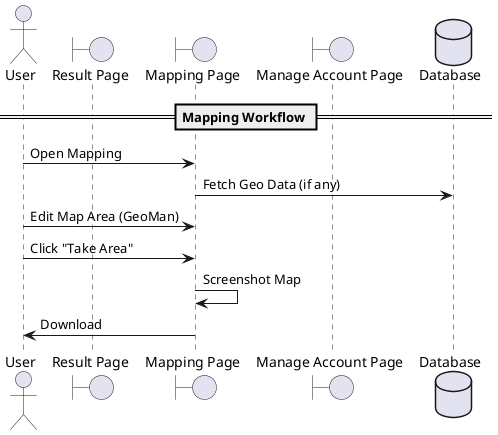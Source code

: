 @startuml
actor User

boundary "Result Page" as ResultPage
boundary "Mapping Page" as MappingPage
boundary "Manage Account Page" as AccountPage
database Database as Database

== Mapping Workflow ==
User -> MappingPage : Open Mapping
MappingPage -> Database : Fetch Geo Data (if any)
User -> MappingPage : Edit Map Area (GeoMan)
User -> MappingPage : Click "Take Area"
MappingPage -> MappingPage : Screenshot Map
MappingPage -> User : Download
